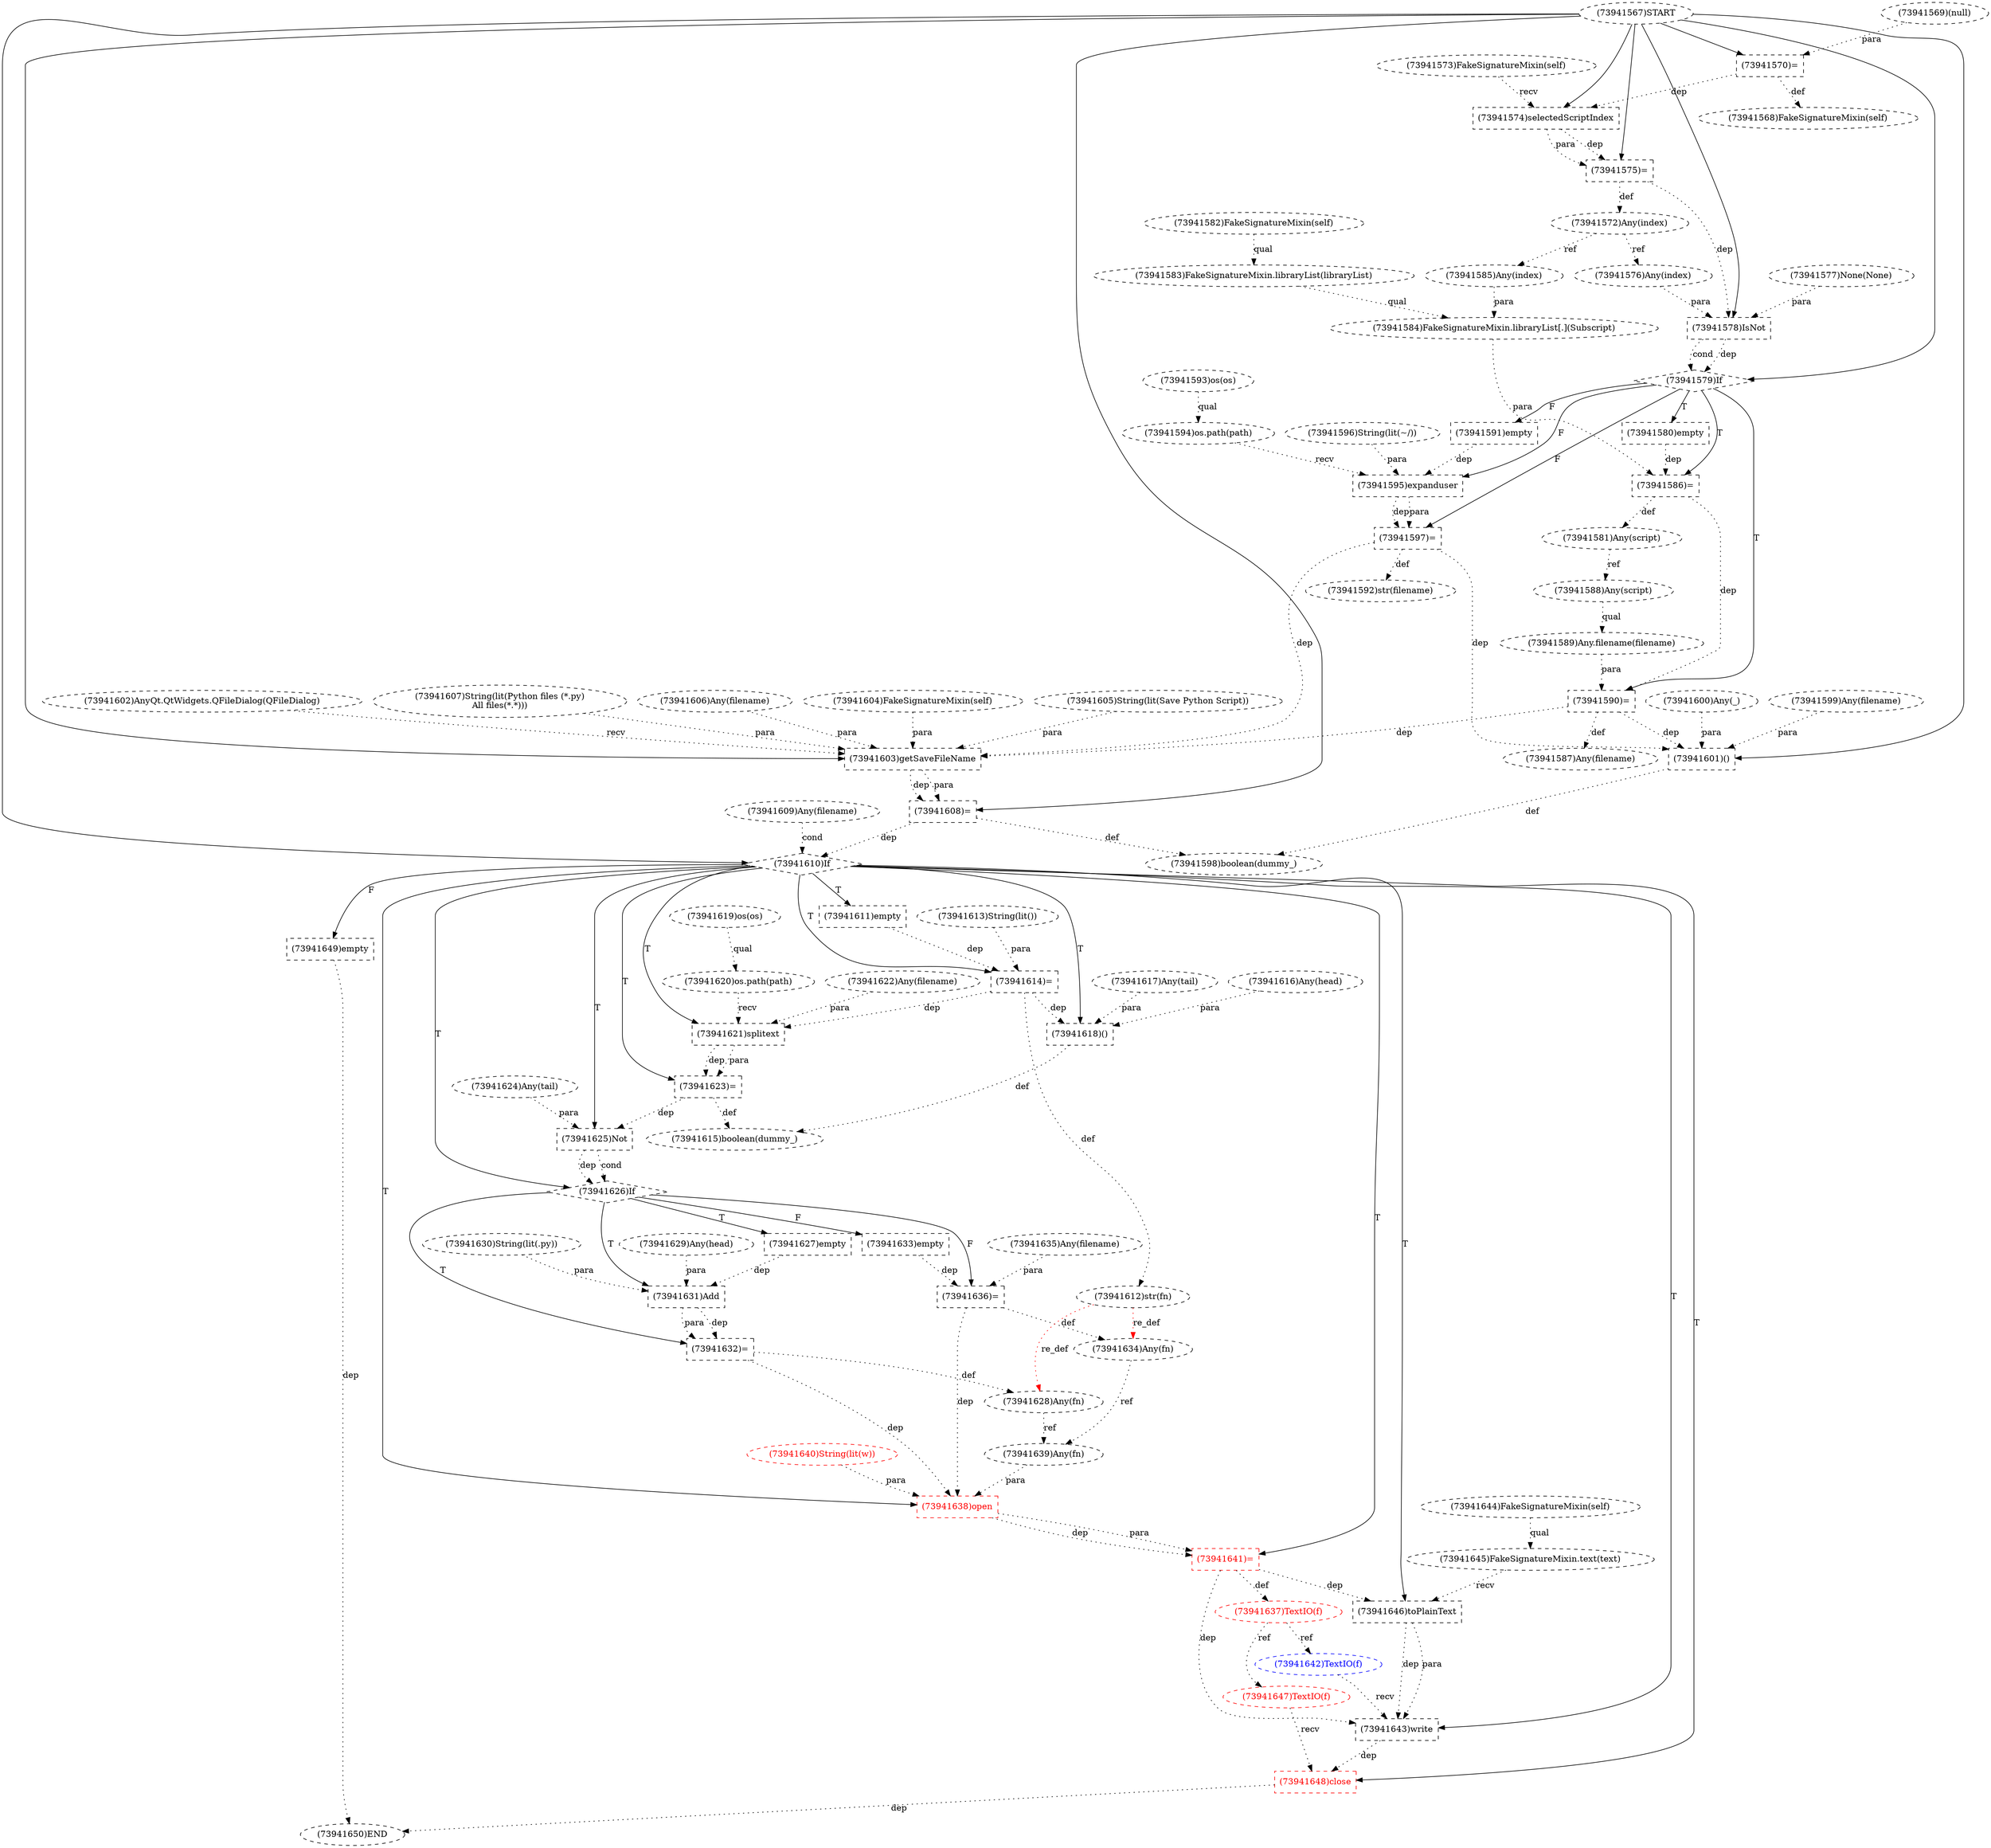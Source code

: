 digraph G {
1 [label="(73941629)Any(head)" shape=ellipse style=dashed]
2 [label="(73941567)START" style=dashed]
3 [label="(73941568)FakeSignatureMixin(self)" shape=ellipse style=dashed]
4 [label="(73941581)Any(script)" shape=ellipse style=dashed]
5 [label="(73941588)Any(script)" shape=ellipse style=dashed]
6 [label="(73941595)expanduser" shape=box style=dashed]
7 [label="(73941602)AnyQt.QtWidgets.QFileDialog(QFileDialog)" shape=ellipse style=dashed]
8 [label="(73941591)empty" shape=box style=dashed]
9 [label="(73941636)=" shape=box style=dashed]
10 [label="(73941638)open" shape=box style=dashed color=red fontcolor=red]
11 [label="(73941646)toPlainText" shape=box style=dashed]
12 [label="(73941574)selectedScriptIndex" shape=box style=dashed]
13 [label="(73941607)String(lit(Python files (*.py)
All files(*.*)))" shape=ellipse style=dashed]
14 [label="(73941613)String(lit())" shape=ellipse style=dashed]
15 [label="(73941615)boolean(dummy_)" shape=ellipse style=dashed]
16 [label="(73941603)getSaveFileName" shape=box style=dashed]
17 [label="(73941594)os.path(path)" shape=ellipse style=dashed]
18 [label="(73941586)=" shape=box style=dashed]
19 [label="(73941625)Not" shape=box style=dashed]
20 [label="(73941632)=" shape=box style=dashed]
21 [label="(73941583)FakeSignatureMixin.libraryList(libraryList)" shape=ellipse style=dashed]
22 [label="(73941624)Any(tail)" shape=ellipse style=dashed]
23 [label="(73941610)If" shape=diamond style=dashed]
24 [label="(73941618)()" shape=box style=dashed]
25 [label="(73941627)empty" shape=box style=dashed]
26 [label="(73941587)Any(filename)" shape=ellipse style=dashed]
27 [label="(73941635)Any(filename)" shape=ellipse style=dashed]
28 [label="(73941644)FakeSignatureMixin(self)" shape=ellipse style=dashed]
29 [label="(73941584)FakeSignatureMixin.libraryList[.](Subscript)" shape=ellipse style=dashed]
30 [label="(73941611)empty" shape=box style=dashed]
31 [label="(73941569)(null)" shape=ellipse style=dashed]
32 [label="(73941619)os(os)" shape=ellipse style=dashed]
33 [label="(73941649)empty" shape=box style=dashed]
34 [label="(73941641)=" shape=box style=dashed color=red fontcolor=red]
35 [label="(73941578)IsNot" shape=box style=dashed]
36 [label="(73941596)String(lit(~/))" shape=ellipse style=dashed]
37 [label="(73941617)Any(tail)" shape=ellipse style=dashed]
38 [label="(73941637)TextIO(f)" shape=ellipse style=dashed color=red fontcolor=red]
39 [label="(73941645)FakeSignatureMixin.text(text)" shape=ellipse style=dashed]
40 [label="(73941639)Any(fn)" shape=ellipse style=dashed]
41 [label="(73941601)()" shape=box style=dashed]
42 [label="(73941589)Any.filename(filename)" shape=ellipse style=dashed]
43 [label="(73941606)Any(filename)" shape=ellipse style=dashed]
44 [label="(73941616)Any(head)" shape=ellipse style=dashed]
45 [label="(73941600)Any(_)" shape=ellipse style=dashed]
46 [label="(73941650)END" style=dashed]
47 [label="(73941604)FakeSignatureMixin(self)" shape=ellipse style=dashed]
48 [label="(73941598)boolean(dummy_)" shape=ellipse style=dashed]
49 [label="(73941580)empty" shape=box style=dashed]
50 [label="(73941620)os.path(path)" shape=ellipse style=dashed]
51 [label="(73941630)String(lit(.py))" shape=ellipse style=dashed]
52 [label="(73941577)None(None)" shape=ellipse style=dashed]
53 [label="(73941585)Any(index)" shape=ellipse style=dashed]
54 [label="(73941640)String(lit(w))" shape=ellipse style=dashed color=red fontcolor=red]
55 [label="(73941605)String(lit(Save Python Script))" shape=ellipse style=dashed]
56 [label="(73941608)=" shape=box style=dashed]
57 [label="(73941597)=" shape=box style=dashed]
58 [label="(73941634)Any(fn)" shape=ellipse style=dashed]
59 [label="(73941643)write" shape=box style=dashed]
60 [label="(73941599)Any(filename)" shape=ellipse style=dashed]
61 [label="(73941648)close" shape=box style=dashed color=red fontcolor=red]
62 [label="(73941633)empty" shape=box style=dashed]
63 [label="(73941570)=" shape=box style=dashed]
64 [label="(73941573)FakeSignatureMixin(self)" shape=ellipse style=dashed]
65 [label="(73941622)Any(filename)" shape=ellipse style=dashed]
66 [label="(73941642)TextIO(f)" shape=ellipse style=dashed color=blue fontcolor=blue]
67 [label="(73941582)FakeSignatureMixin(self)" shape=ellipse style=dashed]
68 [label="(73941626)If" shape=diamond style=dashed]
69 [label="(73941593)os(os)" shape=ellipse style=dashed]
70 [label="(73941631)Add" shape=box style=dashed]
71 [label="(73941609)Any(filename)" shape=ellipse style=dashed]
72 [label="(73941612)str(fn)" shape=ellipse style=dashed]
73 [label="(73941579)If" shape=diamond style=dashed]
74 [label="(73941576)Any(index)" shape=ellipse style=dashed]
75 [label="(73941572)Any(index)" shape=ellipse style=dashed]
76 [label="(73941647)TextIO(f)" shape=ellipse style=dashed color=red fontcolor=red]
77 [label="(73941592)str(filename)" shape=ellipse style=dashed]
78 [label="(73941621)splitext" shape=box style=dashed]
79 [label="(73941575)=" shape=box style=dashed]
80 [label="(73941614)=" shape=box style=dashed]
81 [label="(73941628)Any(fn)" shape=ellipse style=dashed]
82 [label="(73941590)=" shape=box style=dashed]
83 [label="(73941623)=" shape=box style=dashed]
63 -> 3 [label="def" style=dotted];
18 -> 4 [label="def" style=dotted];
4 -> 5 [label="ref" style=dotted];
73 -> 6 [label="F"];
17 -> 6 [label="recv" style=dotted];
36 -> 6 [label="para" style=dotted];
8 -> 6 [label="dep" style=dotted];
73 -> 8 [label="F"];
68 -> 9 [label="F"];
27 -> 9 [label="para" style=dotted];
62 -> 9 [label="dep" style=dotted];
23 -> 10 [label="T"];
40 -> 10 [label="para" style=dotted];
54 -> 10 [label="para" style=dotted];
20 -> 10 [label="dep" style=dotted];
9 -> 10 [label="dep" style=dotted];
23 -> 11 [label="T"];
39 -> 11 [label="recv" style=dotted];
34 -> 11 [label="dep" style=dotted];
2 -> 12 [label="" style=solid];
64 -> 12 [label="recv" style=dotted];
63 -> 12 [label="dep" style=dotted];
24 -> 15 [label="def" style=dotted];
83 -> 15 [label="def" style=dotted];
2 -> 16 [label="" style=solid];
7 -> 16 [label="recv" style=dotted];
47 -> 16 [label="para" style=dotted];
55 -> 16 [label="para" style=dotted];
43 -> 16 [label="para" style=dotted];
13 -> 16 [label="para" style=dotted];
57 -> 16 [label="dep" style=dotted];
82 -> 16 [label="dep" style=dotted];
69 -> 17 [label="qual" style=dotted];
73 -> 18 [label="T"];
29 -> 18 [label="para" style=dotted];
49 -> 18 [label="dep" style=dotted];
23 -> 19 [label="T"];
22 -> 19 [label="para" style=dotted];
83 -> 19 [label="dep" style=dotted];
68 -> 20 [label="T"];
70 -> 20 [label="dep" style=dotted];
70 -> 20 [label="para" style=dotted];
67 -> 21 [label="qual" style=dotted];
2 -> 23 [label="" style=solid];
71 -> 23 [label="cond" style=dotted];
56 -> 23 [label="dep" style=dotted];
23 -> 24 [label="T"];
44 -> 24 [label="para" style=dotted];
37 -> 24 [label="para" style=dotted];
80 -> 24 [label="dep" style=dotted];
68 -> 25 [label="T"];
82 -> 26 [label="def" style=dotted];
21 -> 29 [label="qual" style=dotted];
53 -> 29 [label="para" style=dotted];
23 -> 30 [label="T"];
23 -> 33 [label="F"];
23 -> 34 [label="T"];
10 -> 34 [label="dep" style=dotted];
10 -> 34 [label="para" style=dotted];
2 -> 35 [label="" style=solid];
74 -> 35 [label="para" style=dotted];
52 -> 35 [label="para" style=dotted];
79 -> 35 [label="dep" style=dotted];
34 -> 38 [label="def" style=dotted];
28 -> 39 [label="qual" style=dotted];
58 -> 40 [label="ref" style=dotted];
81 -> 40 [label="ref" style=dotted];
2 -> 41 [label="" style=solid];
60 -> 41 [label="para" style=dotted];
45 -> 41 [label="para" style=dotted];
57 -> 41 [label="dep" style=dotted];
82 -> 41 [label="dep" style=dotted];
5 -> 42 [label="qual" style=dotted];
33 -> 46 [label="dep" style=dotted];
61 -> 46 [label="dep" style=dotted];
41 -> 48 [label="def" style=dotted];
56 -> 48 [label="def" style=dotted];
73 -> 49 [label="T"];
32 -> 50 [label="qual" style=dotted];
75 -> 53 [label="ref" style=dotted];
2 -> 56 [label="" style=solid];
16 -> 56 [label="dep" style=dotted];
16 -> 56 [label="para" style=dotted];
73 -> 57 [label="F"];
6 -> 57 [label="dep" style=dotted];
6 -> 57 [label="para" style=dotted];
9 -> 58 [label="def" style=dotted];
72 -> 58 [label="re_def" style=dotted color=red];
23 -> 59 [label="T"];
66 -> 59 [label="recv" style=dotted];
11 -> 59 [label="dep" style=dotted];
11 -> 59 [label="para" style=dotted];
34 -> 59 [label="dep" style=dotted];
23 -> 61 [label="T"];
76 -> 61 [label="recv" style=dotted];
59 -> 61 [label="dep" style=dotted];
68 -> 62 [label="F"];
2 -> 63 [label="" style=solid];
31 -> 63 [label="para" style=dotted];
38 -> 66 [label="ref" style=dotted];
23 -> 68 [label="T"];
19 -> 68 [label="dep" style=dotted];
19 -> 68 [label="cond" style=dotted];
68 -> 70 [label="T"];
1 -> 70 [label="para" style=dotted];
51 -> 70 [label="para" style=dotted];
25 -> 70 [label="dep" style=dotted];
80 -> 72 [label="def" style=dotted];
2 -> 73 [label="" style=solid];
35 -> 73 [label="dep" style=dotted];
35 -> 73 [label="cond" style=dotted];
75 -> 74 [label="ref" style=dotted];
79 -> 75 [label="def" style=dotted];
38 -> 76 [label="ref" style=dotted];
57 -> 77 [label="def" style=dotted];
23 -> 78 [label="T"];
50 -> 78 [label="recv" style=dotted];
65 -> 78 [label="para" style=dotted];
80 -> 78 [label="dep" style=dotted];
2 -> 79 [label="" style=solid];
12 -> 79 [label="dep" style=dotted];
12 -> 79 [label="para" style=dotted];
23 -> 80 [label="T"];
14 -> 80 [label="para" style=dotted];
30 -> 80 [label="dep" style=dotted];
20 -> 81 [label="def" style=dotted];
72 -> 81 [label="re_def" style=dotted color=red];
73 -> 82 [label="T"];
42 -> 82 [label="para" style=dotted];
18 -> 82 [label="dep" style=dotted];
23 -> 83 [label="T"];
78 -> 83 [label="dep" style=dotted];
78 -> 83 [label="para" style=dotted];
}